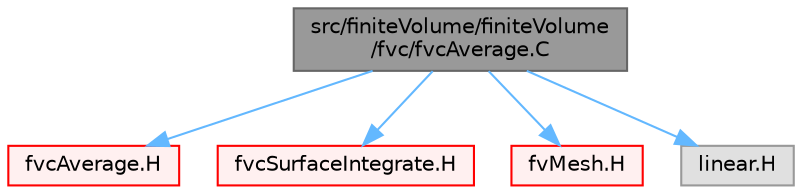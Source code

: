 digraph "src/finiteVolume/finiteVolume/fvc/fvcAverage.C"
{
 // LATEX_PDF_SIZE
  bgcolor="transparent";
  edge [fontname=Helvetica,fontsize=10,labelfontname=Helvetica,labelfontsize=10];
  node [fontname=Helvetica,fontsize=10,shape=box,height=0.2,width=0.4];
  Node1 [id="Node000001",label="src/finiteVolume/finiteVolume\l/fvc/fvcAverage.C",height=0.2,width=0.4,color="gray40", fillcolor="grey60", style="filled", fontcolor="black",tooltip=" "];
  Node1 -> Node2 [id="edge1_Node000001_Node000002",color="steelblue1",style="solid",tooltip=" "];
  Node2 [id="Node000002",label="fvcAverage.H",height=0.2,width=0.4,color="red", fillcolor="#FFF0F0", style="filled",URL="$fvcAverage_8H.html",tooltip="Area-weighted average a surfaceField creating a volField."];
  Node1 -> Node130 [id="edge2_Node000001_Node000130",color="steelblue1",style="solid",tooltip=" "];
  Node130 [id="Node000130",label="fvcSurfaceIntegrate.H",height=0.2,width=0.4,color="red", fillcolor="#FFF0F0", style="filled",URL="$fvcSurfaceIntegrate_8H.html",tooltip="Surface integrate surfaceField creating a volField. Surface sum a surfaceField creating a volField."];
  Node1 -> Node132 [id="edge3_Node000001_Node000132",color="steelblue1",style="solid",tooltip=" "];
  Node132 [id="Node000132",label="fvMesh.H",height=0.2,width=0.4,color="red", fillcolor="#FFF0F0", style="filled",URL="$fvMesh_8H.html",tooltip=" "];
  Node1 -> Node343 [id="edge4_Node000001_Node000343",color="steelblue1",style="solid",tooltip=" "];
  Node343 [id="Node000343",label="linear.H",height=0.2,width=0.4,color="grey60", fillcolor="#E0E0E0", style="filled",tooltip=" "];
}
